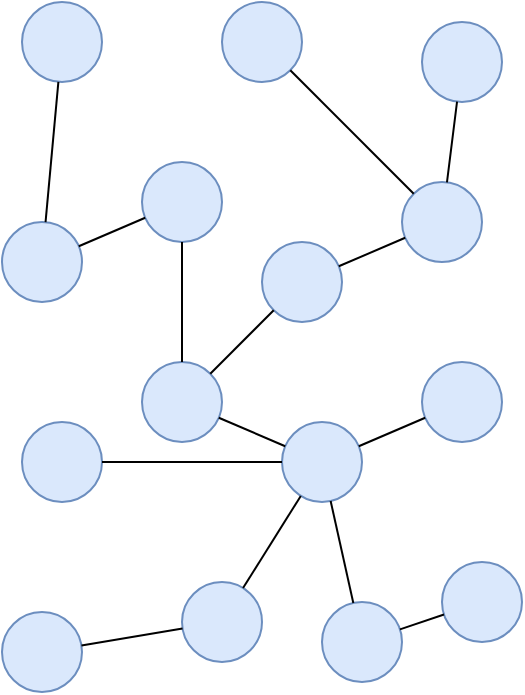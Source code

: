 <mxfile version="24.2.5" type="device">
  <diagram name="Seite-1" id="WYNEWtRwPbYiH76f6ODU">
    <mxGraphModel dx="1027" dy="878" grid="1" gridSize="10" guides="1" tooltips="1" connect="1" arrows="1" fold="1" page="1" pageScale="1" pageWidth="827" pageHeight="1169" math="0" shadow="0">
      <root>
        <mxCell id="0" />
        <mxCell id="1" parent="0" />
        <mxCell id="WTT6jk7BK0KkzkuvmUOc-1" value="" style="ellipse;whiteSpace=wrap;html=1;fillColor=#dae8fc;strokeColor=#6c8ebf;" vertex="1" parent="1">
          <mxGeometry x="320" y="440" width="40" height="40" as="geometry" />
        </mxCell>
        <mxCell id="WTT6jk7BK0KkzkuvmUOc-2" value="" style="ellipse;whiteSpace=wrap;html=1;fillColor=#dae8fc;strokeColor=#6c8ebf;" vertex="1" parent="1">
          <mxGeometry x="390" y="470" width="40" height="40" as="geometry" />
        </mxCell>
        <mxCell id="WTT6jk7BK0KkzkuvmUOc-3" value="" style="ellipse;whiteSpace=wrap;html=1;fillColor=#dae8fc;strokeColor=#6c8ebf;" vertex="1" parent="1">
          <mxGeometry x="260" y="470" width="40" height="40" as="geometry" />
        </mxCell>
        <mxCell id="WTT6jk7BK0KkzkuvmUOc-7" value="" style="endArrow=none;html=1;rounded=0;" edge="1" parent="1" source="WTT6jk7BK0KkzkuvmUOc-3" target="WTT6jk7BK0KkzkuvmUOc-2">
          <mxGeometry width="50" height="50" relative="1" as="geometry">
            <mxPoint x="390" y="510" as="sourcePoint" />
            <mxPoint x="440" y="460" as="targetPoint" />
          </mxGeometry>
        </mxCell>
        <mxCell id="WTT6jk7BK0KkzkuvmUOc-8" value="" style="endArrow=none;html=1;rounded=0;" edge="1" parent="1" source="WTT6jk7BK0KkzkuvmUOc-1" target="WTT6jk7BK0KkzkuvmUOc-2">
          <mxGeometry width="50" height="50" relative="1" as="geometry">
            <mxPoint x="390" y="510" as="sourcePoint" />
            <mxPoint x="440" y="460" as="targetPoint" />
          </mxGeometry>
        </mxCell>
        <mxCell id="WTT6jk7BK0KkzkuvmUOc-9" value="" style="ellipse;whiteSpace=wrap;html=1;fillColor=#dae8fc;strokeColor=#6c8ebf;" vertex="1" parent="1">
          <mxGeometry x="380" y="380" width="40" height="40" as="geometry" />
        </mxCell>
        <mxCell id="WTT6jk7BK0KkzkuvmUOc-10" value="" style="endArrow=none;html=1;rounded=0;" edge="1" parent="1" source="WTT6jk7BK0KkzkuvmUOc-1" target="WTT6jk7BK0KkzkuvmUOc-9">
          <mxGeometry width="50" height="50" relative="1" as="geometry">
            <mxPoint x="390" y="510" as="sourcePoint" />
            <mxPoint x="440" y="460" as="targetPoint" />
          </mxGeometry>
        </mxCell>
        <mxCell id="WTT6jk7BK0KkzkuvmUOc-11" value="" style="ellipse;whiteSpace=wrap;html=1;fillColor=#dae8fc;strokeColor=#6c8ebf;" vertex="1" parent="1">
          <mxGeometry x="450" y="350" width="40" height="40" as="geometry" />
        </mxCell>
        <mxCell id="WTT6jk7BK0KkzkuvmUOc-12" value="" style="ellipse;whiteSpace=wrap;html=1;fillColor=#dae8fc;strokeColor=#6c8ebf;" vertex="1" parent="1">
          <mxGeometry x="460" y="270" width="40" height="40" as="geometry" />
        </mxCell>
        <mxCell id="WTT6jk7BK0KkzkuvmUOc-13" value="" style="ellipse;whiteSpace=wrap;html=1;fillColor=#dae8fc;strokeColor=#6c8ebf;" vertex="1" parent="1">
          <mxGeometry x="360" y="260" width="40" height="40" as="geometry" />
        </mxCell>
        <mxCell id="WTT6jk7BK0KkzkuvmUOc-14" value="" style="endArrow=none;html=1;rounded=0;" edge="1" parent="1" source="WTT6jk7BK0KkzkuvmUOc-9" target="WTT6jk7BK0KkzkuvmUOc-11">
          <mxGeometry width="50" height="50" relative="1" as="geometry">
            <mxPoint x="390" y="510" as="sourcePoint" />
            <mxPoint x="440" y="460" as="targetPoint" />
          </mxGeometry>
        </mxCell>
        <mxCell id="WTT6jk7BK0KkzkuvmUOc-15" value="" style="endArrow=none;html=1;rounded=0;" edge="1" parent="1" source="WTT6jk7BK0KkzkuvmUOc-11" target="WTT6jk7BK0KkzkuvmUOc-12">
          <mxGeometry width="50" height="50" relative="1" as="geometry">
            <mxPoint x="390" y="510" as="sourcePoint" />
            <mxPoint x="440" y="460" as="targetPoint" />
          </mxGeometry>
        </mxCell>
        <mxCell id="WTT6jk7BK0KkzkuvmUOc-16" value="" style="endArrow=none;html=1;rounded=0;" edge="1" parent="1" source="WTT6jk7BK0KkzkuvmUOc-13" target="WTT6jk7BK0KkzkuvmUOc-11">
          <mxGeometry width="50" height="50" relative="1" as="geometry">
            <mxPoint x="450" y="190" as="sourcePoint" />
            <mxPoint x="430" y="290" as="targetPoint" />
          </mxGeometry>
        </mxCell>
        <mxCell id="WTT6jk7BK0KkzkuvmUOc-17" value="" style="ellipse;whiteSpace=wrap;html=1;fillColor=#dae8fc;strokeColor=#6c8ebf;" vertex="1" parent="1">
          <mxGeometry x="460" y="440" width="40" height="40" as="geometry" />
        </mxCell>
        <mxCell id="WTT6jk7BK0KkzkuvmUOc-18" value="" style="endArrow=none;html=1;rounded=0;" edge="1" parent="1" source="WTT6jk7BK0KkzkuvmUOc-2" target="WTT6jk7BK0KkzkuvmUOc-17">
          <mxGeometry width="50" height="50" relative="1" as="geometry">
            <mxPoint x="390" y="510" as="sourcePoint" />
            <mxPoint x="440" y="460" as="targetPoint" />
          </mxGeometry>
        </mxCell>
        <mxCell id="WTT6jk7BK0KkzkuvmUOc-19" value="" style="ellipse;whiteSpace=wrap;html=1;fillColor=#dae8fc;strokeColor=#6c8ebf;" vertex="1" parent="1">
          <mxGeometry x="320" y="340" width="40" height="40" as="geometry" />
        </mxCell>
        <mxCell id="WTT6jk7BK0KkzkuvmUOc-20" value="" style="ellipse;whiteSpace=wrap;html=1;fillColor=#dae8fc;strokeColor=#6c8ebf;" vertex="1" parent="1">
          <mxGeometry x="250" y="370" width="40" height="40" as="geometry" />
        </mxCell>
        <mxCell id="WTT6jk7BK0KkzkuvmUOc-21" value="" style="ellipse;whiteSpace=wrap;html=1;fillColor=#dae8fc;strokeColor=#6c8ebf;" vertex="1" parent="1">
          <mxGeometry x="260" y="260" width="40" height="40" as="geometry" />
        </mxCell>
        <mxCell id="WTT6jk7BK0KkzkuvmUOc-22" value="" style="endArrow=none;html=1;rounded=0;" edge="1" parent="1" source="WTT6jk7BK0KkzkuvmUOc-20" target="WTT6jk7BK0KkzkuvmUOc-21">
          <mxGeometry width="50" height="50" relative="1" as="geometry">
            <mxPoint x="390" y="510" as="sourcePoint" />
            <mxPoint x="440" y="460" as="targetPoint" />
          </mxGeometry>
        </mxCell>
        <mxCell id="WTT6jk7BK0KkzkuvmUOc-23" value="" style="endArrow=none;html=1;rounded=0;" edge="1" parent="1" source="WTT6jk7BK0KkzkuvmUOc-20" target="WTT6jk7BK0KkzkuvmUOc-19">
          <mxGeometry width="50" height="50" relative="1" as="geometry">
            <mxPoint x="390" y="510" as="sourcePoint" />
            <mxPoint x="330" y="360" as="targetPoint" />
          </mxGeometry>
        </mxCell>
        <mxCell id="WTT6jk7BK0KkzkuvmUOc-24" value="" style="endArrow=none;html=1;rounded=0;" edge="1" parent="1" source="WTT6jk7BK0KkzkuvmUOc-1" target="WTT6jk7BK0KkzkuvmUOc-19">
          <mxGeometry width="50" height="50" relative="1" as="geometry">
            <mxPoint x="390" y="510" as="sourcePoint" />
            <mxPoint x="440" y="460" as="targetPoint" />
          </mxGeometry>
        </mxCell>
        <mxCell id="WTT6jk7BK0KkzkuvmUOc-25" value="" style="ellipse;whiteSpace=wrap;html=1;fillColor=#dae8fc;strokeColor=#6c8ebf;" vertex="1" parent="1">
          <mxGeometry x="340" y="550" width="40" height="40" as="geometry" />
        </mxCell>
        <mxCell id="WTT6jk7BK0KkzkuvmUOc-26" value="" style="ellipse;whiteSpace=wrap;html=1;fillColor=#dae8fc;strokeColor=#6c8ebf;" vertex="1" parent="1">
          <mxGeometry x="410" y="560" width="40" height="40" as="geometry" />
        </mxCell>
        <mxCell id="WTT6jk7BK0KkzkuvmUOc-27" value="" style="ellipse;whiteSpace=wrap;html=1;fillColor=#dae8fc;strokeColor=#6c8ebf;" vertex="1" parent="1">
          <mxGeometry x="470" y="540" width="40" height="40" as="geometry" />
        </mxCell>
        <mxCell id="WTT6jk7BK0KkzkuvmUOc-28" value="" style="ellipse;whiteSpace=wrap;html=1;fillColor=#dae8fc;strokeColor=#6c8ebf;" vertex="1" parent="1">
          <mxGeometry x="250" y="565" width="40" height="40" as="geometry" />
        </mxCell>
        <mxCell id="WTT6jk7BK0KkzkuvmUOc-29" value="" style="endArrow=none;html=1;rounded=0;" edge="1" parent="1" source="WTT6jk7BK0KkzkuvmUOc-28" target="WTT6jk7BK0KkzkuvmUOc-25">
          <mxGeometry width="50" height="50" relative="1" as="geometry">
            <mxPoint x="390" y="510" as="sourcePoint" />
            <mxPoint x="440" y="460" as="targetPoint" />
          </mxGeometry>
        </mxCell>
        <mxCell id="WTT6jk7BK0KkzkuvmUOc-30" value="" style="endArrow=none;html=1;rounded=0;" edge="1" parent="1" source="WTT6jk7BK0KkzkuvmUOc-25" target="WTT6jk7BK0KkzkuvmUOc-2">
          <mxGeometry width="50" height="50" relative="1" as="geometry">
            <mxPoint x="390" y="510" as="sourcePoint" />
            <mxPoint x="440" y="460" as="targetPoint" />
          </mxGeometry>
        </mxCell>
        <mxCell id="WTT6jk7BK0KkzkuvmUOc-31" value="" style="endArrow=none;html=1;rounded=0;" edge="1" parent="1" source="WTT6jk7BK0KkzkuvmUOc-2" target="WTT6jk7BK0KkzkuvmUOc-26">
          <mxGeometry width="50" height="50" relative="1" as="geometry">
            <mxPoint x="390" y="510" as="sourcePoint" />
            <mxPoint x="440" y="460" as="targetPoint" />
          </mxGeometry>
        </mxCell>
        <mxCell id="WTT6jk7BK0KkzkuvmUOc-32" value="" style="endArrow=none;html=1;rounded=0;" edge="1" parent="1" source="WTT6jk7BK0KkzkuvmUOc-27" target="WTT6jk7BK0KkzkuvmUOc-26">
          <mxGeometry width="50" height="50" relative="1" as="geometry">
            <mxPoint x="390" y="510" as="sourcePoint" />
            <mxPoint x="440" y="460" as="targetPoint" />
          </mxGeometry>
        </mxCell>
      </root>
    </mxGraphModel>
  </diagram>
</mxfile>
